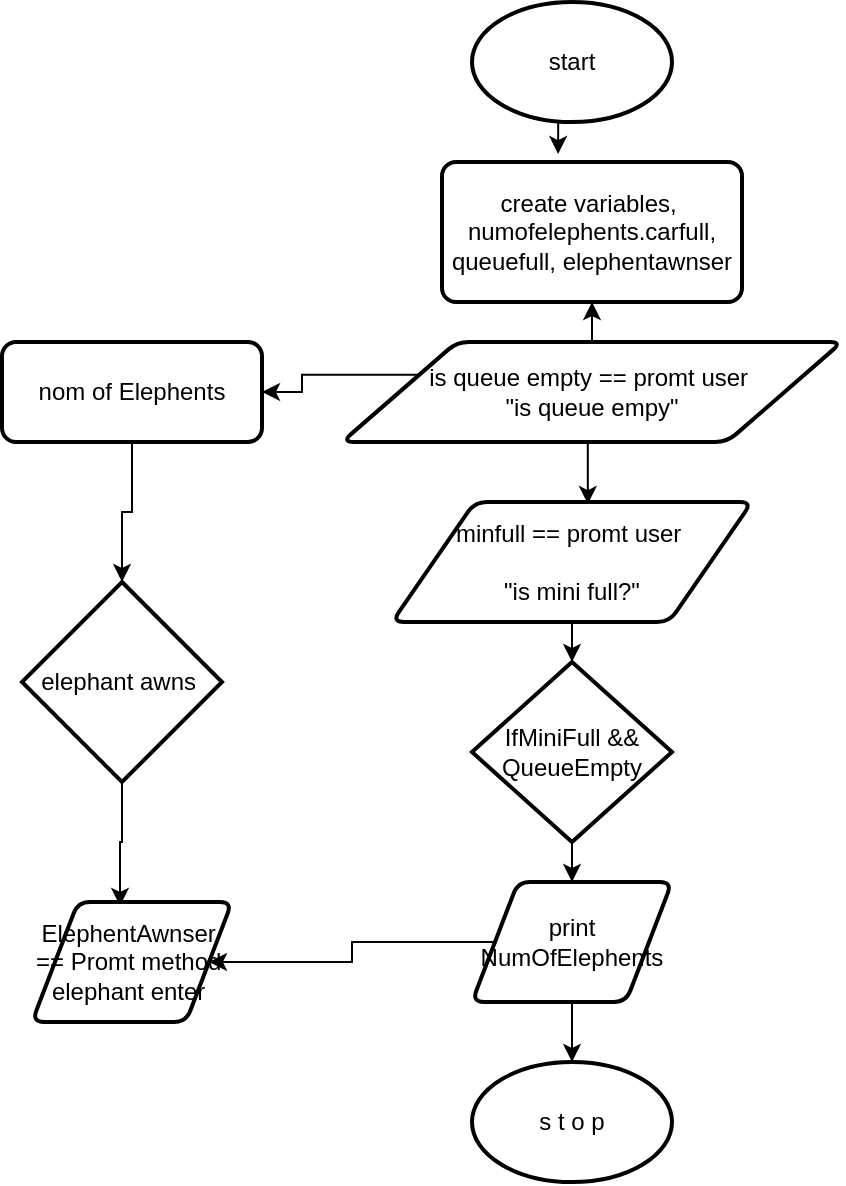 <mxfile version="20.5.0" type="github"><diagram id="R4AWtVo9OaJMS1G8v0qc" name="Page-1"><mxGraphModel dx="1301" dy="576" grid="1" gridSize="10" guides="1" tooltips="1" connect="1" arrows="1" fold="1" page="1" pageScale="1" pageWidth="850" pageHeight="1100" math="0" shadow="0"><root><mxCell id="0"/><mxCell id="1" parent="0"/><mxCell id="KUKouzWRQSEdQjJQPngu-13" style="edgeStyle=orthogonalEdgeStyle;rounded=0;orthogonalLoop=1;jettySize=auto;html=1;exitX=0.5;exitY=1;exitDx=0;exitDy=0;exitPerimeter=0;entryX=0.387;entryY=-0.057;entryDx=0;entryDy=0;entryPerimeter=0;" edge="1" parent="1" source="KUKouzWRQSEdQjJQPngu-1" target="KUKouzWRQSEdQjJQPngu-2"><mxGeometry relative="1" as="geometry"/></mxCell><mxCell id="KUKouzWRQSEdQjJQPngu-1" value="start" style="strokeWidth=2;html=1;shape=mxgraph.flowchart.start_1;whiteSpace=wrap;" vertex="1" parent="1"><mxGeometry x="385" y="30" width="100" height="60" as="geometry"/></mxCell><mxCell id="KUKouzWRQSEdQjJQPngu-2" value="create variables,&amp;nbsp;&lt;br&gt;numofelephents.carfull, queuefull, elephentawnser" style="rounded=1;whiteSpace=wrap;html=1;absoluteArcSize=1;arcSize=14;strokeWidth=2;" vertex="1" parent="1"><mxGeometry x="370" y="110" width="150" height="70" as="geometry"/></mxCell><mxCell id="KUKouzWRQSEdQjJQPngu-14" style="edgeStyle=orthogonalEdgeStyle;rounded=0;orthogonalLoop=1;jettySize=auto;html=1;exitX=0.5;exitY=0;exitDx=0;exitDy=0;entryX=0.5;entryY=1;entryDx=0;entryDy=0;" edge="1" parent="1" source="KUKouzWRQSEdQjJQPngu-3" target="KUKouzWRQSEdQjJQPngu-2"><mxGeometry relative="1" as="geometry"/></mxCell><mxCell id="KUKouzWRQSEdQjJQPngu-15" style="edgeStyle=orthogonalEdgeStyle;rounded=0;orthogonalLoop=1;jettySize=auto;html=1;exitX=0.5;exitY=1;exitDx=0;exitDy=0;entryX=0.544;entryY=0.017;entryDx=0;entryDy=0;entryPerimeter=0;" edge="1" parent="1" source="KUKouzWRQSEdQjJQPngu-3" target="KUKouzWRQSEdQjJQPngu-4"><mxGeometry relative="1" as="geometry"/></mxCell><mxCell id="KUKouzWRQSEdQjJQPngu-20" style="edgeStyle=orthogonalEdgeStyle;rounded=0;orthogonalLoop=1;jettySize=auto;html=1;exitX=0;exitY=0.25;exitDx=0;exitDy=0;" edge="1" parent="1" source="KUKouzWRQSEdQjJQPngu-3" target="KUKouzWRQSEdQjJQPngu-8"><mxGeometry relative="1" as="geometry"/></mxCell><mxCell id="KUKouzWRQSEdQjJQPngu-3" value="is queue empty == promt user&amp;nbsp;&lt;br&gt;&quot;is queue empy&quot;" style="shape=parallelogram;html=1;strokeWidth=2;perimeter=parallelogramPerimeter;whiteSpace=wrap;rounded=1;arcSize=12;size=0.23;" vertex="1" parent="1"><mxGeometry x="320" y="200" width="250" height="50" as="geometry"/></mxCell><mxCell id="KUKouzWRQSEdQjJQPngu-16" style="edgeStyle=orthogonalEdgeStyle;rounded=0;orthogonalLoop=1;jettySize=auto;html=1;exitX=0.5;exitY=1;exitDx=0;exitDy=0;entryX=0.5;entryY=0;entryDx=0;entryDy=0;entryPerimeter=0;" edge="1" parent="1" source="KUKouzWRQSEdQjJQPngu-4" target="KUKouzWRQSEdQjJQPngu-5"><mxGeometry relative="1" as="geometry"/></mxCell><mxCell id="KUKouzWRQSEdQjJQPngu-4" value="minfull == promt user&amp;nbsp;&lt;br&gt;&lt;br&gt;&quot;is mini full?&quot;" style="shape=parallelogram;html=1;strokeWidth=2;perimeter=parallelogramPerimeter;whiteSpace=wrap;rounded=1;arcSize=12;size=0.23;" vertex="1" parent="1"><mxGeometry x="345" y="280" width="180" height="60" as="geometry"/></mxCell><mxCell id="KUKouzWRQSEdQjJQPngu-17" style="edgeStyle=orthogonalEdgeStyle;rounded=0;orthogonalLoop=1;jettySize=auto;html=1;exitX=0.5;exitY=1;exitDx=0;exitDy=0;exitPerimeter=0;entryX=0.5;entryY=0;entryDx=0;entryDy=0;" edge="1" parent="1" source="KUKouzWRQSEdQjJQPngu-5" target="KUKouzWRQSEdQjJQPngu-7"><mxGeometry relative="1" as="geometry"/></mxCell><mxCell id="KUKouzWRQSEdQjJQPngu-5" value="IfMiniFull &amp;amp;&amp;amp;&lt;br&gt;QueueEmpty" style="strokeWidth=2;html=1;shape=mxgraph.flowchart.decision;whiteSpace=wrap;" vertex="1" parent="1"><mxGeometry x="385" y="360" width="100" height="90" as="geometry"/></mxCell><mxCell id="KUKouzWRQSEdQjJQPngu-6" value="s t o p" style="strokeWidth=2;html=1;shape=mxgraph.flowchart.start_1;whiteSpace=wrap;" vertex="1" parent="1"><mxGeometry x="385" y="560" width="100" height="60" as="geometry"/></mxCell><mxCell id="KUKouzWRQSEdQjJQPngu-18" style="edgeStyle=orthogonalEdgeStyle;rounded=0;orthogonalLoop=1;jettySize=auto;html=1;exitX=0.5;exitY=1;exitDx=0;exitDy=0;entryX=0.5;entryY=0;entryDx=0;entryDy=0;entryPerimeter=0;" edge="1" parent="1" source="KUKouzWRQSEdQjJQPngu-7" target="KUKouzWRQSEdQjJQPngu-6"><mxGeometry relative="1" as="geometry"/></mxCell><mxCell id="KUKouzWRQSEdQjJQPngu-19" style="edgeStyle=orthogonalEdgeStyle;rounded=0;orthogonalLoop=1;jettySize=auto;html=1;" edge="1" parent="1" source="KUKouzWRQSEdQjJQPngu-7" target="KUKouzWRQSEdQjJQPngu-10"><mxGeometry relative="1" as="geometry"/></mxCell><mxCell id="KUKouzWRQSEdQjJQPngu-7" value="print NumOfElephents" style="shape=parallelogram;html=1;strokeWidth=2;perimeter=parallelogramPerimeter;whiteSpace=wrap;rounded=1;arcSize=12;size=0.23;" vertex="1" parent="1"><mxGeometry x="385" y="470" width="100" height="60" as="geometry"/></mxCell><mxCell id="KUKouzWRQSEdQjJQPngu-11" style="edgeStyle=orthogonalEdgeStyle;rounded=0;orthogonalLoop=1;jettySize=auto;html=1;" edge="1" parent="1" source="KUKouzWRQSEdQjJQPngu-8" target="KUKouzWRQSEdQjJQPngu-9"><mxGeometry relative="1" as="geometry"/></mxCell><mxCell id="KUKouzWRQSEdQjJQPngu-8" value="nom of Elephents" style="rounded=1;whiteSpace=wrap;html=1;absoluteArcSize=1;arcSize=14;strokeWidth=2;" vertex="1" parent="1"><mxGeometry x="150" y="200" width="130" height="50" as="geometry"/></mxCell><mxCell id="KUKouzWRQSEdQjJQPngu-12" style="edgeStyle=orthogonalEdgeStyle;rounded=0;orthogonalLoop=1;jettySize=auto;html=1;entryX=0.44;entryY=0.033;entryDx=0;entryDy=0;entryPerimeter=0;" edge="1" parent="1" source="KUKouzWRQSEdQjJQPngu-9" target="KUKouzWRQSEdQjJQPngu-10"><mxGeometry relative="1" as="geometry"/></mxCell><mxCell id="KUKouzWRQSEdQjJQPngu-9" value="elephant awns&amp;nbsp;" style="strokeWidth=2;html=1;shape=mxgraph.flowchart.decision;whiteSpace=wrap;" vertex="1" parent="1"><mxGeometry x="160" y="320" width="100" height="100" as="geometry"/></mxCell><mxCell id="KUKouzWRQSEdQjJQPngu-10" value="ElephentAwnser&amp;nbsp;&lt;br&gt;== Promt method&amp;nbsp;&lt;br&gt;elephant enter&amp;nbsp;&lt;br&gt;" style="shape=parallelogram;html=1;strokeWidth=2;perimeter=parallelogramPerimeter;whiteSpace=wrap;rounded=1;arcSize=12;size=0.23;" vertex="1" parent="1"><mxGeometry x="165" y="480" width="100" height="60" as="geometry"/></mxCell></root></mxGraphModel></diagram></mxfile>
